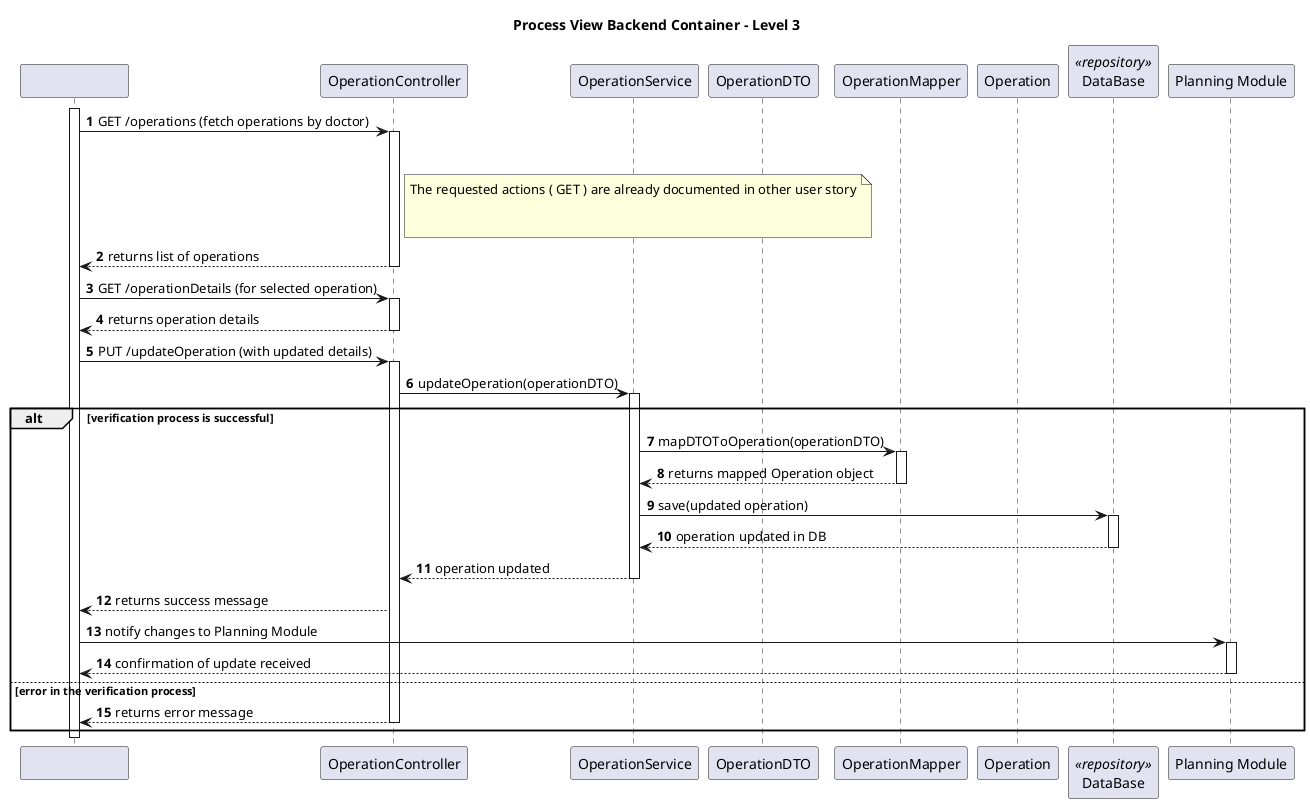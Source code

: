 ﻿@startuml
'https://plantuml.com/sequence-diagram

autonumber

participant "                          " as sys
participant "OperationController" as ctrl
participant "OperationService" as serv
participant "OperationDTO" as dto
participant "OperationMapper" as map
participant "Operation" as operation
participant "DataBase" as repo <<repository>>
participant "Planning Module" as planning

title Process View Backend Container - Level 3



activate sys

sys -> ctrl : GET /operations (fetch operations by doctor)

note right of ctrl
  The requested actions ( GET ) are already documented in other user story


end note

activate ctrl
'
'ctrl -> serv: getOperationsByDoctor(doctorId)
'
'activate serv
'
'serv -> repo: findOperationsByDoctorId(doctorId)
'
'activate repo
'
'repo --> serv: returns list of operations
'
'deactivate repo

'serv --> ctrl: returns list of operations

deactivate serv

ctrl --> sys: returns list of operations

deactivate ctrl





sys -> ctrl: GET /operationDetails (for selected operation)

activate ctrl
'
'ctrl -> serv: getOperationDetails(operationId)
'
'activate serv
'
'serv -> repo: findOperationById(operationId)
'
'activate repo
'
'repo --> serv: returns operation details
'
'deactivate repo
'
'serv --> ctrl: returns operation details
'
'deactivate serv
'
ctrl --> sys: returns operation details

deactivate ctrl





sys -> ctrl: PUT /updateOperation (with updated details)

activate ctrl

ctrl -> serv: updateOperation(operationDTO)

activate serv

alt verification process is successful

    serv -> map: mapDTOToOperation(operationDTO)

    activate map

    map --> serv: returns mapped Operation object

    deactivate map

    serv -> repo: save(updated operation)

    activate repo

    repo --> serv: operation updated in DB

    deactivate repo

    serv --> ctrl: operation updated

    deactivate serv

    ctrl --> sys: returns success message


    sys -> planning: notify changes to Planning Module

    activate planning

    planning --> sys: confirmation of update received

    deactivate planning

else error in the verification process

    ctrl --> sys: returns error message

    deactivate ctrl


end

deactivate sys
deactivate planning

@enduml
